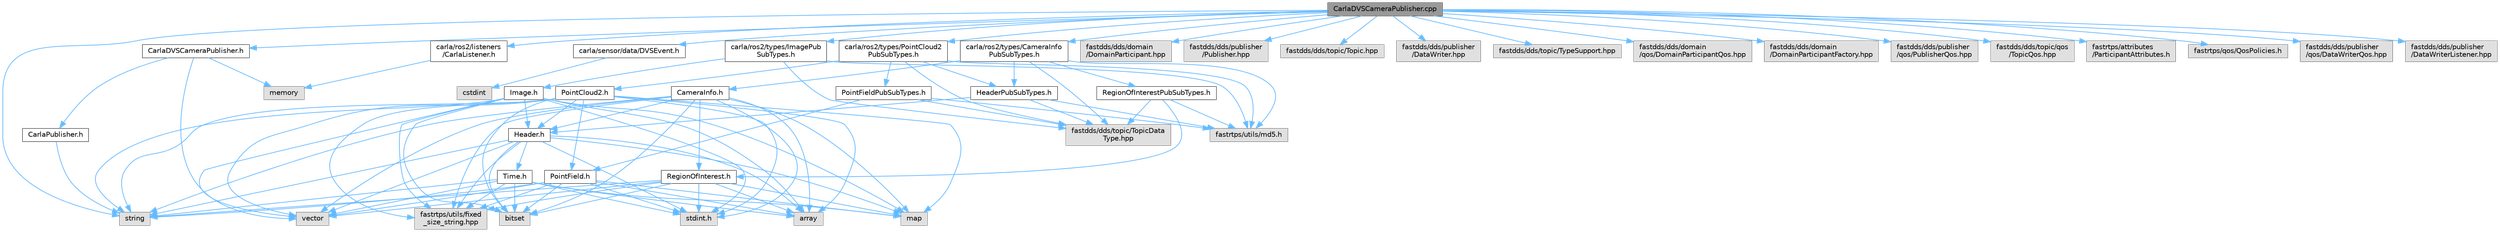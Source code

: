 digraph "CarlaDVSCameraPublisher.cpp"
{
 // INTERACTIVE_SVG=YES
 // LATEX_PDF_SIZE
  bgcolor="transparent";
  edge [fontname=Helvetica,fontsize=10,labelfontname=Helvetica,labelfontsize=10];
  node [fontname=Helvetica,fontsize=10,shape=box,height=0.2,width=0.4];
  Node1 [id="Node000001",label="CarlaDVSCameraPublisher.cpp",height=0.2,width=0.4,color="gray40", fillcolor="grey60", style="filled", fontcolor="black",tooltip=" "];
  Node1 -> Node2 [id="edge1_Node000001_Node000002",color="steelblue1",style="solid",tooltip=" "];
  Node2 [id="Node000002",label="CarlaDVSCameraPublisher.h",height=0.2,width=0.4,color="grey40", fillcolor="white", style="filled",URL="$d7/d82/CarlaDVSCameraPublisher_8h.html",tooltip=" "];
  Node2 -> Node3 [id="edge2_Node000002_Node000003",color="steelblue1",style="solid",tooltip=" "];
  Node3 [id="Node000003",label="memory",height=0.2,width=0.4,color="grey60", fillcolor="#E0E0E0", style="filled",tooltip=" "];
  Node2 -> Node4 [id="edge3_Node000002_Node000004",color="steelblue1",style="solid",tooltip=" "];
  Node4 [id="Node000004",label="vector",height=0.2,width=0.4,color="grey60", fillcolor="#E0E0E0", style="filled",tooltip=" "];
  Node2 -> Node5 [id="edge4_Node000002_Node000005",color="steelblue1",style="solid",tooltip=" "];
  Node5 [id="Node000005",label="CarlaPublisher.h",height=0.2,width=0.4,color="grey40", fillcolor="white", style="filled",URL="$de/d7a/CarlaPublisher_8h.html",tooltip=" "];
  Node5 -> Node6 [id="edge5_Node000005_Node000006",color="steelblue1",style="solid",tooltip=" "];
  Node6 [id="Node000006",label="string",height=0.2,width=0.4,color="grey60", fillcolor="#E0E0E0", style="filled",tooltip=" "];
  Node1 -> Node6 [id="edge6_Node000001_Node000006",color="steelblue1",style="solid",tooltip=" "];
  Node1 -> Node7 [id="edge7_Node000001_Node000007",color="steelblue1",style="solid",tooltip=" "];
  Node7 [id="Node000007",label="carla/sensor/data/DVSEvent.h",height=0.2,width=0.4,color="grey40", fillcolor="white", style="filled",URL="$d7/d0b/DVSEvent_8h.html",tooltip=" "];
  Node7 -> Node8 [id="edge8_Node000007_Node000008",color="steelblue1",style="solid",tooltip=" "];
  Node8 [id="Node000008",label="cstdint",height=0.2,width=0.4,color="grey60", fillcolor="#E0E0E0", style="filled",tooltip=" "];
  Node1 -> Node9 [id="edge9_Node000001_Node000009",color="steelblue1",style="solid",tooltip=" "];
  Node9 [id="Node000009",label="carla/ros2/types/ImagePub\lSubTypes.h",height=0.2,width=0.4,color="grey40", fillcolor="white", style="filled",URL="$d8/d0b/ImagePubSubTypes_8h.html",tooltip=" "];
  Node9 -> Node10 [id="edge10_Node000009_Node000010",color="steelblue1",style="solid",tooltip=" "];
  Node10 [id="Node000010",label="fastdds/dds/topic/TopicData\lType.hpp",height=0.2,width=0.4,color="grey60", fillcolor="#E0E0E0", style="filled",tooltip=" "];
  Node9 -> Node11 [id="edge11_Node000009_Node000011",color="steelblue1",style="solid",tooltip=" "];
  Node11 [id="Node000011",label="fastrtps/utils/md5.h",height=0.2,width=0.4,color="grey60", fillcolor="#E0E0E0", style="filled",tooltip=" "];
  Node9 -> Node12 [id="edge12_Node000009_Node000012",color="steelblue1",style="solid",tooltip=" "];
  Node12 [id="Node000012",label="Image.h",height=0.2,width=0.4,color="grey40", fillcolor="white", style="filled",URL="$d4/d17/ros2_2types_2Image_8h.html",tooltip=" "];
  Node12 -> Node13 [id="edge13_Node000012_Node000013",color="steelblue1",style="solid",tooltip=" "];
  Node13 [id="Node000013",label="Header.h",height=0.2,width=0.4,color="grey40", fillcolor="white", style="filled",URL="$d3/d6a/Header_8h.html",tooltip=" "];
  Node13 -> Node14 [id="edge14_Node000013_Node000014",color="steelblue1",style="solid",tooltip=" "];
  Node14 [id="Node000014",label="Time.h",height=0.2,width=0.4,color="grey40", fillcolor="white", style="filled",URL="$d9/d3d/ros2_2types_2Time_8h.html",tooltip=" "];
  Node14 -> Node15 [id="edge15_Node000014_Node000015",color="steelblue1",style="solid",tooltip=" "];
  Node15 [id="Node000015",label="fastrtps/utils/fixed\l_size_string.hpp",height=0.2,width=0.4,color="grey60", fillcolor="#E0E0E0", style="filled",tooltip=" "];
  Node14 -> Node16 [id="edge16_Node000014_Node000016",color="steelblue1",style="solid",tooltip=" "];
  Node16 [id="Node000016",label="stdint.h",height=0.2,width=0.4,color="grey60", fillcolor="#E0E0E0", style="filled",tooltip=" "];
  Node14 -> Node17 [id="edge17_Node000014_Node000017",color="steelblue1",style="solid",tooltip=" "];
  Node17 [id="Node000017",label="array",height=0.2,width=0.4,color="grey60", fillcolor="#E0E0E0", style="filled",tooltip=" "];
  Node14 -> Node6 [id="edge18_Node000014_Node000006",color="steelblue1",style="solid",tooltip=" "];
  Node14 -> Node4 [id="edge19_Node000014_Node000004",color="steelblue1",style="solid",tooltip=" "];
  Node14 -> Node18 [id="edge20_Node000014_Node000018",color="steelblue1",style="solid",tooltip=" "];
  Node18 [id="Node000018",label="map",height=0.2,width=0.4,color="grey60", fillcolor="#E0E0E0", style="filled",tooltip=" "];
  Node14 -> Node19 [id="edge21_Node000014_Node000019",color="steelblue1",style="solid",tooltip=" "];
  Node19 [id="Node000019",label="bitset",height=0.2,width=0.4,color="grey60", fillcolor="#E0E0E0", style="filled",tooltip=" "];
  Node13 -> Node15 [id="edge22_Node000013_Node000015",color="steelblue1",style="solid",tooltip=" "];
  Node13 -> Node16 [id="edge23_Node000013_Node000016",color="steelblue1",style="solid",tooltip=" "];
  Node13 -> Node17 [id="edge24_Node000013_Node000017",color="steelblue1",style="solid",tooltip=" "];
  Node13 -> Node6 [id="edge25_Node000013_Node000006",color="steelblue1",style="solid",tooltip=" "];
  Node13 -> Node4 [id="edge26_Node000013_Node000004",color="steelblue1",style="solid",tooltip=" "];
  Node13 -> Node18 [id="edge27_Node000013_Node000018",color="steelblue1",style="solid",tooltip=" "];
  Node13 -> Node19 [id="edge28_Node000013_Node000019",color="steelblue1",style="solid",tooltip=" "];
  Node12 -> Node15 [id="edge29_Node000012_Node000015",color="steelblue1",style="solid",tooltip=" "];
  Node12 -> Node16 [id="edge30_Node000012_Node000016",color="steelblue1",style="solid",tooltip=" "];
  Node12 -> Node17 [id="edge31_Node000012_Node000017",color="steelblue1",style="solid",tooltip=" "];
  Node12 -> Node6 [id="edge32_Node000012_Node000006",color="steelblue1",style="solid",tooltip=" "];
  Node12 -> Node4 [id="edge33_Node000012_Node000004",color="steelblue1",style="solid",tooltip=" "];
  Node12 -> Node18 [id="edge34_Node000012_Node000018",color="steelblue1",style="solid",tooltip=" "];
  Node12 -> Node19 [id="edge35_Node000012_Node000019",color="steelblue1",style="solid",tooltip=" "];
  Node1 -> Node20 [id="edge36_Node000001_Node000020",color="steelblue1",style="solid",tooltip=" "];
  Node20 [id="Node000020",label="carla/ros2/types/CameraInfo\lPubSubTypes.h",height=0.2,width=0.4,color="grey40", fillcolor="white", style="filled",URL="$d1/dc9/CameraInfoPubSubTypes_8h.html",tooltip=" "];
  Node20 -> Node10 [id="edge37_Node000020_Node000010",color="steelblue1",style="solid",tooltip=" "];
  Node20 -> Node11 [id="edge38_Node000020_Node000011",color="steelblue1",style="solid",tooltip=" "];
  Node20 -> Node21 [id="edge39_Node000020_Node000021",color="steelblue1",style="solid",tooltip=" "];
  Node21 [id="Node000021",label="CameraInfo.h",height=0.2,width=0.4,color="grey40", fillcolor="white", style="filled",URL="$d9/d15/CameraInfo_8h.html",tooltip=" "];
  Node21 -> Node22 [id="edge40_Node000021_Node000022",color="steelblue1",style="solid",tooltip=" "];
  Node22 [id="Node000022",label="RegionOfInterest.h",height=0.2,width=0.4,color="grey40", fillcolor="white", style="filled",URL="$d5/da2/RegionOfInterest_8h.html",tooltip=" "];
  Node22 -> Node15 [id="edge41_Node000022_Node000015",color="steelblue1",style="solid",tooltip=" "];
  Node22 -> Node16 [id="edge42_Node000022_Node000016",color="steelblue1",style="solid",tooltip=" "];
  Node22 -> Node17 [id="edge43_Node000022_Node000017",color="steelblue1",style="solid",tooltip=" "];
  Node22 -> Node6 [id="edge44_Node000022_Node000006",color="steelblue1",style="solid",tooltip=" "];
  Node22 -> Node4 [id="edge45_Node000022_Node000004",color="steelblue1",style="solid",tooltip=" "];
  Node22 -> Node18 [id="edge46_Node000022_Node000018",color="steelblue1",style="solid",tooltip=" "];
  Node22 -> Node19 [id="edge47_Node000022_Node000019",color="steelblue1",style="solid",tooltip=" "];
  Node21 -> Node13 [id="edge48_Node000021_Node000013",color="steelblue1",style="solid",tooltip=" "];
  Node21 -> Node15 [id="edge49_Node000021_Node000015",color="steelblue1",style="solid",tooltip=" "];
  Node21 -> Node16 [id="edge50_Node000021_Node000016",color="steelblue1",style="solid",tooltip=" "];
  Node21 -> Node17 [id="edge51_Node000021_Node000017",color="steelblue1",style="solid",tooltip=" "];
  Node21 -> Node6 [id="edge52_Node000021_Node000006",color="steelblue1",style="solid",tooltip=" "];
  Node21 -> Node4 [id="edge53_Node000021_Node000004",color="steelblue1",style="solid",tooltip=" "];
  Node21 -> Node18 [id="edge54_Node000021_Node000018",color="steelblue1",style="solid",tooltip=" "];
  Node21 -> Node19 [id="edge55_Node000021_Node000019",color="steelblue1",style="solid",tooltip=" "];
  Node20 -> Node23 [id="edge56_Node000020_Node000023",color="steelblue1",style="solid",tooltip=" "];
  Node23 [id="Node000023",label="RegionOfInterestPubSubTypes.h",height=0.2,width=0.4,color="grey40", fillcolor="white", style="filled",URL="$d0/dfc/RegionOfInterestPubSubTypes_8h.html",tooltip=" "];
  Node23 -> Node10 [id="edge57_Node000023_Node000010",color="steelblue1",style="solid",tooltip=" "];
  Node23 -> Node11 [id="edge58_Node000023_Node000011",color="steelblue1",style="solid",tooltip=" "];
  Node23 -> Node22 [id="edge59_Node000023_Node000022",color="steelblue1",style="solid",tooltip=" "];
  Node20 -> Node24 [id="edge60_Node000020_Node000024",color="steelblue1",style="solid",tooltip=" "];
  Node24 [id="Node000024",label="HeaderPubSubTypes.h",height=0.2,width=0.4,color="grey40", fillcolor="white", style="filled",URL="$d0/dda/HeaderPubSubTypes_8h.html",tooltip=" "];
  Node24 -> Node10 [id="edge61_Node000024_Node000010",color="steelblue1",style="solid",tooltip=" "];
  Node24 -> Node11 [id="edge62_Node000024_Node000011",color="steelblue1",style="solid",tooltip=" "];
  Node24 -> Node13 [id="edge63_Node000024_Node000013",color="steelblue1",style="solid",tooltip=" "];
  Node1 -> Node25 [id="edge64_Node000001_Node000025",color="steelblue1",style="solid",tooltip=" "];
  Node25 [id="Node000025",label="carla/ros2/types/PointCloud2\lPubSubTypes.h",height=0.2,width=0.4,color="grey40", fillcolor="white", style="filled",URL="$db/dfd/PointCloud2PubSubTypes_8h.html",tooltip=" "];
  Node25 -> Node10 [id="edge65_Node000025_Node000010",color="steelblue1",style="solid",tooltip=" "];
  Node25 -> Node11 [id="edge66_Node000025_Node000011",color="steelblue1",style="solid",tooltip=" "];
  Node25 -> Node26 [id="edge67_Node000025_Node000026",color="steelblue1",style="solid",tooltip=" "];
  Node26 [id="Node000026",label="PointCloud2.h",height=0.2,width=0.4,color="grey40", fillcolor="white", style="filled",URL="$da/d6c/PointCloud2_8h.html",tooltip=" "];
  Node26 -> Node13 [id="edge68_Node000026_Node000013",color="steelblue1",style="solid",tooltip=" "];
  Node26 -> Node27 [id="edge69_Node000026_Node000027",color="steelblue1",style="solid",tooltip=" "];
  Node27 [id="Node000027",label="PointField.h",height=0.2,width=0.4,color="grey40", fillcolor="white", style="filled",URL="$dc/d5c/PointField_8h.html",tooltip=" "];
  Node27 -> Node15 [id="edge70_Node000027_Node000015",color="steelblue1",style="solid",tooltip=" "];
  Node27 -> Node16 [id="edge71_Node000027_Node000016",color="steelblue1",style="solid",tooltip=" "];
  Node27 -> Node17 [id="edge72_Node000027_Node000017",color="steelblue1",style="solid",tooltip=" "];
  Node27 -> Node6 [id="edge73_Node000027_Node000006",color="steelblue1",style="solid",tooltip=" "];
  Node27 -> Node4 [id="edge74_Node000027_Node000004",color="steelblue1",style="solid",tooltip=" "];
  Node27 -> Node18 [id="edge75_Node000027_Node000018",color="steelblue1",style="solid",tooltip=" "];
  Node27 -> Node19 [id="edge76_Node000027_Node000019",color="steelblue1",style="solid",tooltip=" "];
  Node26 -> Node15 [id="edge77_Node000026_Node000015",color="steelblue1",style="solid",tooltip=" "];
  Node26 -> Node16 [id="edge78_Node000026_Node000016",color="steelblue1",style="solid",tooltip=" "];
  Node26 -> Node17 [id="edge79_Node000026_Node000017",color="steelblue1",style="solid",tooltip=" "];
  Node26 -> Node6 [id="edge80_Node000026_Node000006",color="steelblue1",style="solid",tooltip=" "];
  Node26 -> Node4 [id="edge81_Node000026_Node000004",color="steelblue1",style="solid",tooltip=" "];
  Node26 -> Node18 [id="edge82_Node000026_Node000018",color="steelblue1",style="solid",tooltip=" "];
  Node26 -> Node19 [id="edge83_Node000026_Node000019",color="steelblue1",style="solid",tooltip=" "];
  Node25 -> Node24 [id="edge84_Node000025_Node000024",color="steelblue1",style="solid",tooltip=" "];
  Node25 -> Node28 [id="edge85_Node000025_Node000028",color="steelblue1",style="solid",tooltip=" "];
  Node28 [id="Node000028",label="PointFieldPubSubTypes.h",height=0.2,width=0.4,color="grey40", fillcolor="white", style="filled",URL="$db/d35/PointFieldPubSubTypes_8h.html",tooltip=" "];
  Node28 -> Node10 [id="edge86_Node000028_Node000010",color="steelblue1",style="solid",tooltip=" "];
  Node28 -> Node11 [id="edge87_Node000028_Node000011",color="steelblue1",style="solid",tooltip=" "];
  Node28 -> Node27 [id="edge88_Node000028_Node000027",color="steelblue1",style="solid",tooltip=" "];
  Node1 -> Node29 [id="edge89_Node000001_Node000029",color="steelblue1",style="solid",tooltip=" "];
  Node29 [id="Node000029",label="carla/ros2/listeners\l/CarlaListener.h",height=0.2,width=0.4,color="grey40", fillcolor="white", style="filled",URL="$d1/d24/CarlaListener_8h.html",tooltip=" "];
  Node29 -> Node3 [id="edge90_Node000029_Node000003",color="steelblue1",style="solid",tooltip=" "];
  Node1 -> Node30 [id="edge91_Node000001_Node000030",color="steelblue1",style="solid",tooltip=" "];
  Node30 [id="Node000030",label="fastdds/dds/domain\l/DomainParticipant.hpp",height=0.2,width=0.4,color="grey60", fillcolor="#E0E0E0", style="filled",tooltip=" "];
  Node1 -> Node31 [id="edge92_Node000001_Node000031",color="steelblue1",style="solid",tooltip=" "];
  Node31 [id="Node000031",label="fastdds/dds/publisher\l/Publisher.hpp",height=0.2,width=0.4,color="grey60", fillcolor="#E0E0E0", style="filled",tooltip=" "];
  Node1 -> Node32 [id="edge93_Node000001_Node000032",color="steelblue1",style="solid",tooltip=" "];
  Node32 [id="Node000032",label="fastdds/dds/topic/Topic.hpp",height=0.2,width=0.4,color="grey60", fillcolor="#E0E0E0", style="filled",tooltip=" "];
  Node1 -> Node33 [id="edge94_Node000001_Node000033",color="steelblue1",style="solid",tooltip=" "];
  Node33 [id="Node000033",label="fastdds/dds/publisher\l/DataWriter.hpp",height=0.2,width=0.4,color="grey60", fillcolor="#E0E0E0", style="filled",tooltip=" "];
  Node1 -> Node34 [id="edge95_Node000001_Node000034",color="steelblue1",style="solid",tooltip=" "];
  Node34 [id="Node000034",label="fastdds/dds/topic/TypeSupport.hpp",height=0.2,width=0.4,color="grey60", fillcolor="#E0E0E0", style="filled",tooltip=" "];
  Node1 -> Node35 [id="edge96_Node000001_Node000035",color="steelblue1",style="solid",tooltip=" "];
  Node35 [id="Node000035",label="fastdds/dds/domain\l/qos/DomainParticipantQos.hpp",height=0.2,width=0.4,color="grey60", fillcolor="#E0E0E0", style="filled",tooltip=" "];
  Node1 -> Node36 [id="edge97_Node000001_Node000036",color="steelblue1",style="solid",tooltip=" "];
  Node36 [id="Node000036",label="fastdds/dds/domain\l/DomainParticipantFactory.hpp",height=0.2,width=0.4,color="grey60", fillcolor="#E0E0E0", style="filled",tooltip=" "];
  Node1 -> Node37 [id="edge98_Node000001_Node000037",color="steelblue1",style="solid",tooltip=" "];
  Node37 [id="Node000037",label="fastdds/dds/publisher\l/qos/PublisherQos.hpp",height=0.2,width=0.4,color="grey60", fillcolor="#E0E0E0", style="filled",tooltip=" "];
  Node1 -> Node38 [id="edge99_Node000001_Node000038",color="steelblue1",style="solid",tooltip=" "];
  Node38 [id="Node000038",label="fastdds/dds/topic/qos\l/TopicQos.hpp",height=0.2,width=0.4,color="grey60", fillcolor="#E0E0E0", style="filled",tooltip=" "];
  Node1 -> Node39 [id="edge100_Node000001_Node000039",color="steelblue1",style="solid",tooltip=" "];
  Node39 [id="Node000039",label="fastrtps/attributes\l/ParticipantAttributes.h",height=0.2,width=0.4,color="grey60", fillcolor="#E0E0E0", style="filled",tooltip=" "];
  Node1 -> Node40 [id="edge101_Node000001_Node000040",color="steelblue1",style="solid",tooltip=" "];
  Node40 [id="Node000040",label="fastrtps/qos/QosPolicies.h",height=0.2,width=0.4,color="grey60", fillcolor="#E0E0E0", style="filled",tooltip=" "];
  Node1 -> Node41 [id="edge102_Node000001_Node000041",color="steelblue1",style="solid",tooltip=" "];
  Node41 [id="Node000041",label="fastdds/dds/publisher\l/qos/DataWriterQos.hpp",height=0.2,width=0.4,color="grey60", fillcolor="#E0E0E0", style="filled",tooltip=" "];
  Node1 -> Node42 [id="edge103_Node000001_Node000042",color="steelblue1",style="solid",tooltip=" "];
  Node42 [id="Node000042",label="fastdds/dds/publisher\l/DataWriterListener.hpp",height=0.2,width=0.4,color="grey60", fillcolor="#E0E0E0", style="filled",tooltip=" "];
}
